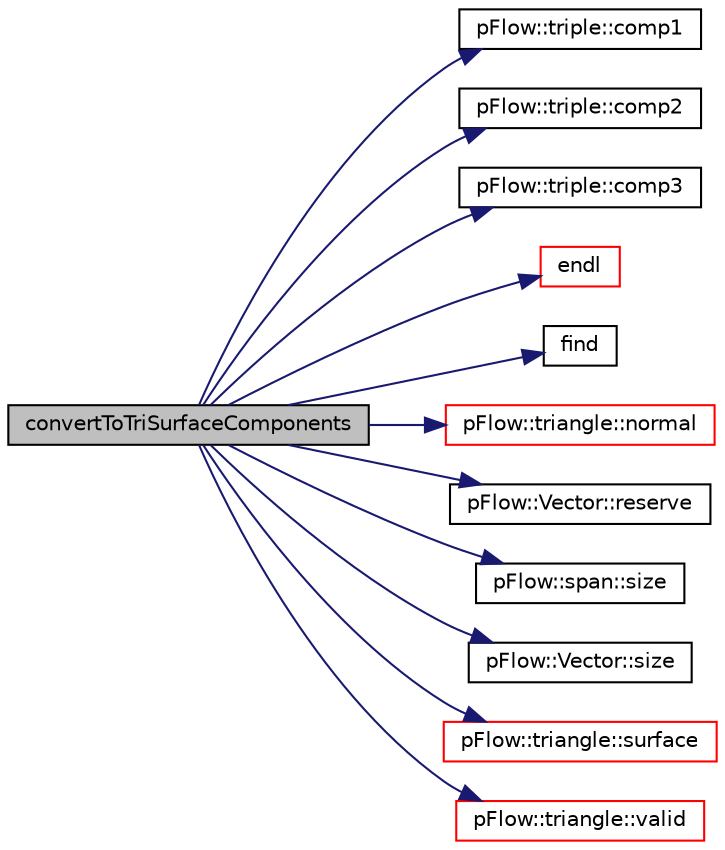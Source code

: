 digraph "convertToTriSurfaceComponents"
{
 // LATEX_PDF_SIZE
  edge [fontname="Helvetica",fontsize="10",labelfontname="Helvetica",labelfontsize="10"];
  node [fontname="Helvetica",fontsize="10",shape=record];
  rankdir="LR";
  Node1 [label="convertToTriSurfaceComponents",height=0.2,width=0.4,color="black", fillcolor="grey75", style="filled", fontcolor="black",tooltip=" "];
  Node1 -> Node2 [color="midnightblue",fontsize="10",style="solid",fontname="Helvetica"];
  Node2 [label="pFlow::triple::comp1",height=0.2,width=0.4,color="black", fillcolor="white", style="filled",URL="$classpFlow_1_1triple.html#aa120a1a57b7afa6b7f218d41278f8a53",tooltip="access component"];
  Node1 -> Node3 [color="midnightblue",fontsize="10",style="solid",fontname="Helvetica"];
  Node3 [label="pFlow::triple::comp2",height=0.2,width=0.4,color="black", fillcolor="white", style="filled",URL="$classpFlow_1_1triple.html#a696753289a66507eb9b442e962d8c0b1",tooltip="access component"];
  Node1 -> Node4 [color="midnightblue",fontsize="10",style="solid",fontname="Helvetica"];
  Node4 [label="pFlow::triple::comp3",height=0.2,width=0.4,color="black", fillcolor="white", style="filled",URL="$classpFlow_1_1triple.html#af7a0633688604f8f9d0ce01404842f47",tooltip="access component"];
  Node1 -> Node5 [color="midnightblue",fontsize="10",style="solid",fontname="Helvetica"];
  Node5 [label="endl",height=0.2,width=0.4,color="red", fillcolor="white", style="filled",URL="$namespacepFlow.html#aba8f0c455a3fdb4b05ad33a25b13b189",tooltip="Add newline and flush stream."];
  Node1 -> Node7 [color="midnightblue",fontsize="10",style="solid",fontname="Helvetica"];
  Node7 [label="find",height=0.2,width=0.4,color="black", fillcolor="white", style="filled",URL="$namespacepFlow.html#a0ccc1b0be06895d058cf4ca22dfe56ce",tooltip=" "];
  Node1 -> Node8 [color="midnightblue",fontsize="10",style="solid",fontname="Helvetica"];
  Node8 [label="pFlow::triangle::normal",height=0.2,width=0.4,color="red", fillcolor="white", style="filled",URL="$namespacepFlow_1_1triangle.html#ac08cdb1c0031ef0cc9161c6e72174b34",tooltip=" "];
  Node1 -> Node14 [color="midnightblue",fontsize="10",style="solid",fontname="Helvetica"];
  Node14 [label="pFlow::Vector::reserve",height=0.2,width=0.4,color="black", fillcolor="white", style="filled",URL="$classpFlow_1_1Vector.html#a172a7c88be982061ecefadd95725c1a1",tooltip="Reserve capacity for vector Preserve the content."];
  Node1 -> Node15 [color="midnightblue",fontsize="10",style="solid",fontname="Helvetica"];
  Node15 [label="pFlow::span::size",height=0.2,width=0.4,color="black", fillcolor="white", style="filled",URL="$classpFlow_1_1span.html#a29908231382cfa67191aec2c9f8bca23",tooltip="Returns the number of elements in the span."];
  Node1 -> Node16 [color="midnightblue",fontsize="10",style="solid",fontname="Helvetica"];
  Node16 [label="pFlow::Vector::size",height=0.2,width=0.4,color="black", fillcolor="white", style="filled",URL="$classpFlow_1_1Vector.html#a10efdf47ffedbdc720f71c2f72b98d98",tooltip="Size of the vector."];
  Node1 -> Node17 [color="midnightblue",fontsize="10",style="solid",fontname="Helvetica"];
  Node17 [label="pFlow::triangle::surface",height=0.2,width=0.4,color="red", fillcolor="white", style="filled",URL="$namespacepFlow_1_1triangle.html#a76e5558852ea08d3bd5ccdd6f8a52151",tooltip=" "];
  Node1 -> Node20 [color="midnightblue",fontsize="10",style="solid",fontname="Helvetica"];
  Node20 [label="pFlow::triangle::valid",height=0.2,width=0.4,color="red", fillcolor="white", style="filled",URL="$namespacepFlow_1_1triangle.html#a7ae9a0ef61cdf98506699cb7abcd84b8",tooltip=" "];
}
